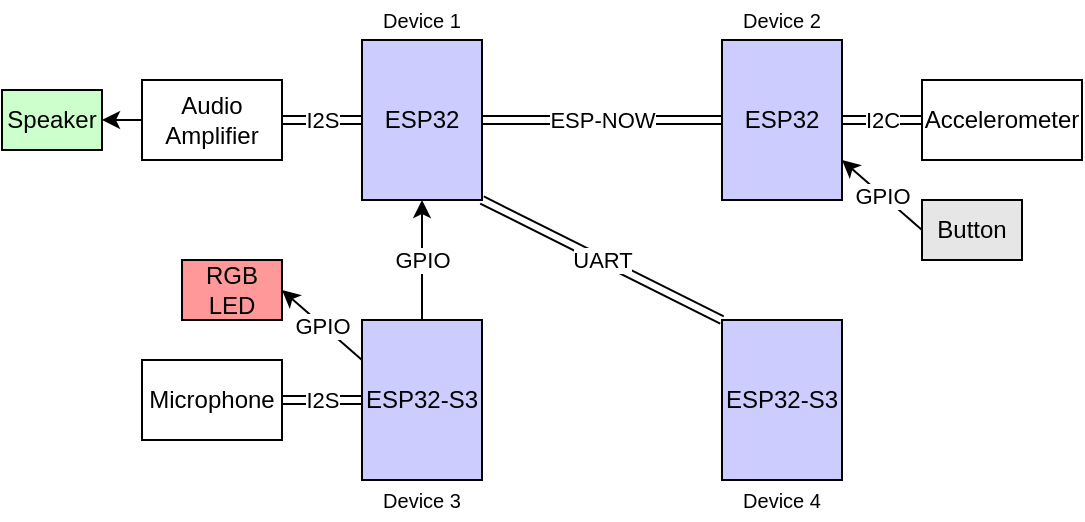 <mxfile version="25.0.2">
  <diagram name="Page-1" id="ZQXwEaMHRnqAIhc7bV9I">
    <mxGraphModel dx="1154" dy="577" grid="1" gridSize="10" guides="1" tooltips="1" connect="1" arrows="1" fold="1" page="1" pageScale="1" pageWidth="850" pageHeight="1100" math="0" shadow="0">
      <root>
        <mxCell id="0" />
        <mxCell id="1" parent="0" />
        <mxCell id="JAcyFPl98IP03p76uuvU-1" value="ESP32" style="rounded=0;whiteSpace=wrap;html=1;fillColor=#CCCCFF;" vertex="1" parent="1">
          <mxGeometry x="200" y="280" width="60" height="80" as="geometry" />
        </mxCell>
        <mxCell id="JAcyFPl98IP03p76uuvU-2" value="ESP32" style="rounded=0;whiteSpace=wrap;html=1;fillColor=#CCCCFF;" vertex="1" parent="1">
          <mxGeometry x="380" y="280" width="60" height="80" as="geometry" />
        </mxCell>
        <mxCell id="JAcyFPl98IP03p76uuvU-3" value="ESP32-S3" style="rounded=0;whiteSpace=wrap;html=1;fillColor=#CCCCFF;" vertex="1" parent="1">
          <mxGeometry x="200" y="420" width="60" height="80" as="geometry" />
        </mxCell>
        <mxCell id="JAcyFPl98IP03p76uuvU-4" value="ESP32-S3" style="rounded=0;whiteSpace=wrap;html=1;fillColor=#CCCCFF;" vertex="1" parent="1">
          <mxGeometry x="380" y="420" width="60" height="80" as="geometry" />
        </mxCell>
        <mxCell id="JAcyFPl98IP03p76uuvU-5" value="Accelerometer" style="rounded=0;whiteSpace=wrap;html=1;" vertex="1" parent="1">
          <mxGeometry x="480" y="300" width="80" height="40" as="geometry" />
        </mxCell>
        <mxCell id="JAcyFPl98IP03p76uuvU-7" value="" style="endArrow=classic;html=1;rounded=0;edgeStyle=elbowEdgeStyle;exitX=1;exitY=0.5;exitDx=0;exitDy=0;entryX=0;entryY=0.5;entryDx=0;entryDy=0;shape=link;" edge="1" parent="1" source="JAcyFPl98IP03p76uuvU-2" target="JAcyFPl98IP03p76uuvU-5">
          <mxGeometry relative="1" as="geometry">
            <mxPoint x="110" y="380" as="sourcePoint" />
            <mxPoint x="210" y="380" as="targetPoint" />
          </mxGeometry>
        </mxCell>
        <mxCell id="JAcyFPl98IP03p76uuvU-8" value="I2C" style="edgeLabel;resizable=0;html=1;;align=center;verticalAlign=middle;" connectable="0" vertex="1" parent="JAcyFPl98IP03p76uuvU-7">
          <mxGeometry relative="1" as="geometry" />
        </mxCell>
        <mxCell id="JAcyFPl98IP03p76uuvU-9" value="Audio Amplifier" style="rounded=0;whiteSpace=wrap;html=1;" vertex="1" parent="1">
          <mxGeometry x="90" y="300" width="70" height="40" as="geometry" />
        </mxCell>
        <mxCell id="JAcyFPl98IP03p76uuvU-10" value="" style="endArrow=classic;html=1;rounded=0;entryX=1;entryY=0.5;entryDx=0;entryDy=0;shape=link;exitX=0;exitY=0.5;exitDx=0;exitDy=0;" edge="1" parent="1" source="JAcyFPl98IP03p76uuvU-1" target="JAcyFPl98IP03p76uuvU-9">
          <mxGeometry relative="1" as="geometry">
            <mxPoint x="440" y="320" as="sourcePoint" />
            <mxPoint x="630" y="380" as="targetPoint" />
          </mxGeometry>
        </mxCell>
        <mxCell id="JAcyFPl98IP03p76uuvU-11" value="I2S" style="edgeLabel;resizable=0;html=1;;align=center;verticalAlign=middle;" connectable="0" vertex="1" parent="JAcyFPl98IP03p76uuvU-10">
          <mxGeometry relative="1" as="geometry" />
        </mxCell>
        <mxCell id="JAcyFPl98IP03p76uuvU-13" value="Microphone" style="rounded=0;whiteSpace=wrap;html=1;" vertex="1" parent="1">
          <mxGeometry x="90" y="440" width="70" height="40" as="geometry" />
        </mxCell>
        <mxCell id="JAcyFPl98IP03p76uuvU-14" value="" style="endArrow=classic;html=1;rounded=0;exitX=0;exitY=0.5;exitDx=0;exitDy=0;entryX=1;entryY=0.5;entryDx=0;entryDy=0;shape=link;" edge="1" parent="1" source="JAcyFPl98IP03p76uuvU-3" target="JAcyFPl98IP03p76uuvU-13">
          <mxGeometry relative="1" as="geometry">
            <mxPoint x="270" y="410" as="sourcePoint" />
            <mxPoint x="370" y="410" as="targetPoint" />
          </mxGeometry>
        </mxCell>
        <mxCell id="JAcyFPl98IP03p76uuvU-15" value="I2S" style="edgeLabel;resizable=0;html=1;;align=center;verticalAlign=middle;" connectable="0" vertex="1" parent="JAcyFPl98IP03p76uuvU-14">
          <mxGeometry relative="1" as="geometry" />
        </mxCell>
        <mxCell id="JAcyFPl98IP03p76uuvU-19" value="" style="endArrow=classic;html=1;rounded=0;exitX=0;exitY=0;exitDx=0;exitDy=0;entryX=1;entryY=1;entryDx=0;entryDy=0;shape=link;" edge="1" parent="1" source="JAcyFPl98IP03p76uuvU-4" target="JAcyFPl98IP03p76uuvU-1">
          <mxGeometry relative="1" as="geometry">
            <mxPoint x="420" y="440" as="sourcePoint" />
            <mxPoint x="520" y="440" as="targetPoint" />
          </mxGeometry>
        </mxCell>
        <mxCell id="JAcyFPl98IP03p76uuvU-20" value="UART" style="edgeLabel;resizable=0;html=1;;align=center;verticalAlign=middle;" connectable="0" vertex="1" parent="JAcyFPl98IP03p76uuvU-19">
          <mxGeometry relative="1" as="geometry" />
        </mxCell>
        <mxCell id="JAcyFPl98IP03p76uuvU-21" value="" style="endArrow=classic;html=1;rounded=0;exitX=1;exitY=0.5;exitDx=0;exitDy=0;entryX=0;entryY=0.5;entryDx=0;entryDy=0;shape=link;" edge="1" parent="1" source="JAcyFPl98IP03p76uuvU-1" target="JAcyFPl98IP03p76uuvU-2">
          <mxGeometry relative="1" as="geometry">
            <mxPoint x="420" y="440" as="sourcePoint" />
            <mxPoint x="520" y="440" as="targetPoint" />
          </mxGeometry>
        </mxCell>
        <mxCell id="JAcyFPl98IP03p76uuvU-22" value="ESP-NOW" style="edgeLabel;resizable=0;html=1;;align=center;verticalAlign=middle;" connectable="0" vertex="1" parent="JAcyFPl98IP03p76uuvU-21">
          <mxGeometry relative="1" as="geometry" />
        </mxCell>
        <mxCell id="JAcyFPl98IP03p76uuvU-23" value="" style="endArrow=classic;html=1;rounded=0;exitX=0.5;exitY=0;exitDx=0;exitDy=0;entryX=0.5;entryY=1;entryDx=0;entryDy=0;" edge="1" parent="1" source="JAcyFPl98IP03p76uuvU-3" target="JAcyFPl98IP03p76uuvU-1">
          <mxGeometry relative="1" as="geometry">
            <mxPoint x="420" y="440" as="sourcePoint" />
            <mxPoint x="520" y="440" as="targetPoint" />
          </mxGeometry>
        </mxCell>
        <mxCell id="JAcyFPl98IP03p76uuvU-24" value="GPIO" style="edgeLabel;resizable=0;html=1;;align=center;verticalAlign=middle;" connectable="0" vertex="1" parent="JAcyFPl98IP03p76uuvU-23">
          <mxGeometry relative="1" as="geometry" />
        </mxCell>
        <mxCell id="JAcyFPl98IP03p76uuvU-28" value="&lt;font style=&quot;font-size: 10px;&quot;&gt;Device 1&lt;/font&gt;" style="text;html=1;align=center;verticalAlign=middle;whiteSpace=wrap;rounded=0;" vertex="1" parent="1">
          <mxGeometry x="205" y="260" width="50" height="20" as="geometry" />
        </mxCell>
        <mxCell id="JAcyFPl98IP03p76uuvU-29" value="&lt;font style=&quot;font-size: 10px;&quot;&gt;Device 2&lt;/font&gt;" style="text;html=1;align=center;verticalAlign=middle;whiteSpace=wrap;rounded=0;" vertex="1" parent="1">
          <mxGeometry x="385" y="260" width="50" height="20" as="geometry" />
        </mxCell>
        <mxCell id="JAcyFPl98IP03p76uuvU-30" value="&lt;font style=&quot;font-size: 10px;&quot;&gt;Device 3&lt;/font&gt;" style="text;html=1;align=center;verticalAlign=middle;whiteSpace=wrap;rounded=0;" vertex="1" parent="1">
          <mxGeometry x="205" y="500" width="50" height="20" as="geometry" />
        </mxCell>
        <mxCell id="JAcyFPl98IP03p76uuvU-31" value="&lt;font style=&quot;font-size: 10px;&quot;&gt;Device 4&lt;/font&gt;" style="text;html=1;align=center;verticalAlign=middle;whiteSpace=wrap;rounded=0;" vertex="1" parent="1">
          <mxGeometry x="385" y="500" width="50" height="20" as="geometry" />
        </mxCell>
        <mxCell id="JAcyFPl98IP03p76uuvU-32" value="Button" style="rounded=0;whiteSpace=wrap;html=1;fillColor=#E6E6E6;" vertex="1" parent="1">
          <mxGeometry x="480" y="360" width="50" height="30" as="geometry" />
        </mxCell>
        <mxCell id="JAcyFPl98IP03p76uuvU-33" value="" style="endArrow=classic;html=1;rounded=0;exitX=0;exitY=0.5;exitDx=0;exitDy=0;entryX=1;entryY=0.75;entryDx=0;entryDy=0;" edge="1" parent="1" source="JAcyFPl98IP03p76uuvU-32" target="JAcyFPl98IP03p76uuvU-2">
          <mxGeometry relative="1" as="geometry">
            <mxPoint x="420" y="440" as="sourcePoint" />
            <mxPoint x="520" y="440" as="targetPoint" />
          </mxGeometry>
        </mxCell>
        <mxCell id="JAcyFPl98IP03p76uuvU-34" value="GPIO" style="edgeLabel;resizable=0;html=1;;align=center;verticalAlign=middle;" connectable="0" vertex="1" parent="JAcyFPl98IP03p76uuvU-33">
          <mxGeometry relative="1" as="geometry" />
        </mxCell>
        <mxCell id="JAcyFPl98IP03p76uuvU-35" value="RGB LED" style="rounded=0;whiteSpace=wrap;html=1;fillColor=#FF9999;" vertex="1" parent="1">
          <mxGeometry x="110" y="390" width="50" height="30" as="geometry" />
        </mxCell>
        <mxCell id="JAcyFPl98IP03p76uuvU-36" value="" style="endArrow=classic;html=1;rounded=0;exitX=0;exitY=0.25;exitDx=0;exitDy=0;entryX=1;entryY=0.5;entryDx=0;entryDy=0;" edge="1" parent="1" source="JAcyFPl98IP03p76uuvU-3" target="JAcyFPl98IP03p76uuvU-35">
          <mxGeometry relative="1" as="geometry">
            <mxPoint x="420" y="440" as="sourcePoint" />
            <mxPoint x="230" y="550" as="targetPoint" />
          </mxGeometry>
        </mxCell>
        <mxCell id="JAcyFPl98IP03p76uuvU-37" value="GPIO" style="edgeLabel;resizable=0;html=1;;align=center;verticalAlign=middle;" connectable="0" vertex="1" parent="JAcyFPl98IP03p76uuvU-36">
          <mxGeometry relative="1" as="geometry" />
        </mxCell>
        <mxCell id="JAcyFPl98IP03p76uuvU-39" value="Speaker" style="rounded=0;whiteSpace=wrap;html=1;fillColor=#CCFFCC;" vertex="1" parent="1">
          <mxGeometry x="20" y="305" width="50" height="30" as="geometry" />
        </mxCell>
        <mxCell id="JAcyFPl98IP03p76uuvU-40" value="" style="endArrow=classic;html=1;rounded=0;exitX=0;exitY=0.5;exitDx=0;exitDy=0;entryX=1;entryY=0.5;entryDx=0;entryDy=0;" edge="1" parent="1" source="JAcyFPl98IP03p76uuvU-9" target="JAcyFPl98IP03p76uuvU-39">
          <mxGeometry relative="1" as="geometry">
            <mxPoint x="420" y="440" as="sourcePoint" />
            <mxPoint x="520" y="440" as="targetPoint" />
          </mxGeometry>
        </mxCell>
      </root>
    </mxGraphModel>
  </diagram>
</mxfile>
